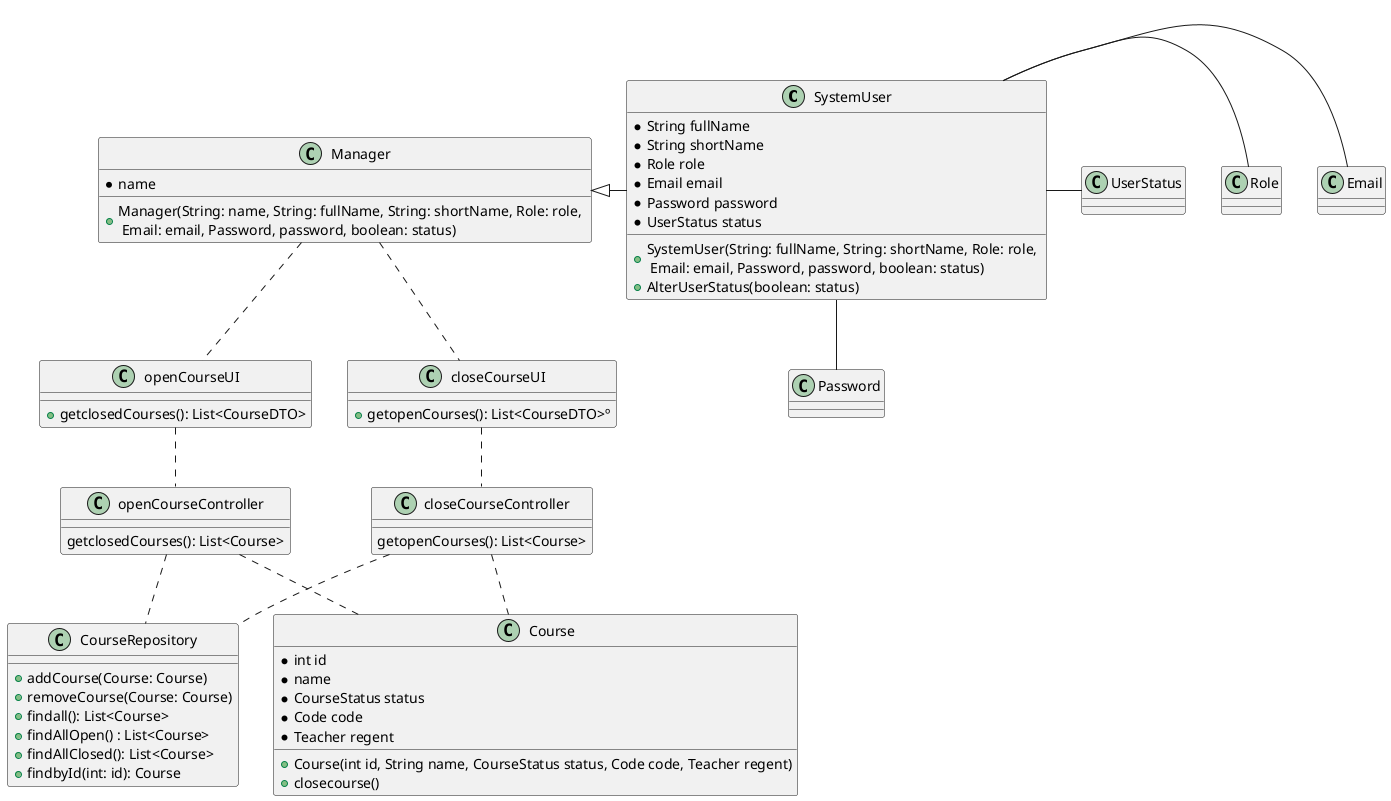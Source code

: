 @startuml


class SystemUser {
    * String fullName
    * String shortName
    * Role role
    * Email email
    * Password password
    * UserStatus status
    + SystemUser(String: fullName, String: shortName, Role: role, \n Email: email, Password, password, boolean: status)
    + AlterUserStatus(boolean: status)
}

class Manager {
    * name
    + Manager(String: name, String: fullName, String: shortName, Role: role, \n Email: email, Password, password, boolean: status)
}


class CourseRepository {
    + addCourse(Course: Course)
    + removeCourse(Course: Course)
    + findall(): List<Course>
    +findAllOpen() : List<Course>
    +findAllClosed(): List<Course>
    +findbyId(int: id): Course
}


class closeCourseUI{
    + getopenCourses(): List<CourseDTO>º

}
class openCourseUI{
    + getclosedCourses(): List<CourseDTO>
}

class closeCourseController{
getopenCourses(): List<Course>
}

class openCourseController{
getclosedCourses(): List<Course>
}

class Course {
    * int id
    * name
    * CourseStatus status
    * Code code
    * Teacher regent
    + Course(int id, String name, CourseStatus status, Code code, Teacher regent)
    + closecourse()
}




'Relationships

SystemUser -- Password
SystemUser -right- Email
SystemUser -right- Role
SystemUser -right- UserStatus

SystemUser -left-|> Manager
Manager .. closeCourseUI
closeCourseUI .. closeCourseController
closeCourseController .. CourseRepository
closeCourseController .. Course
Manager .. openCourseUI
openCourseUI .. openCourseController
openCourseController .. CourseRepository
openCourseController .. Course



@enduml